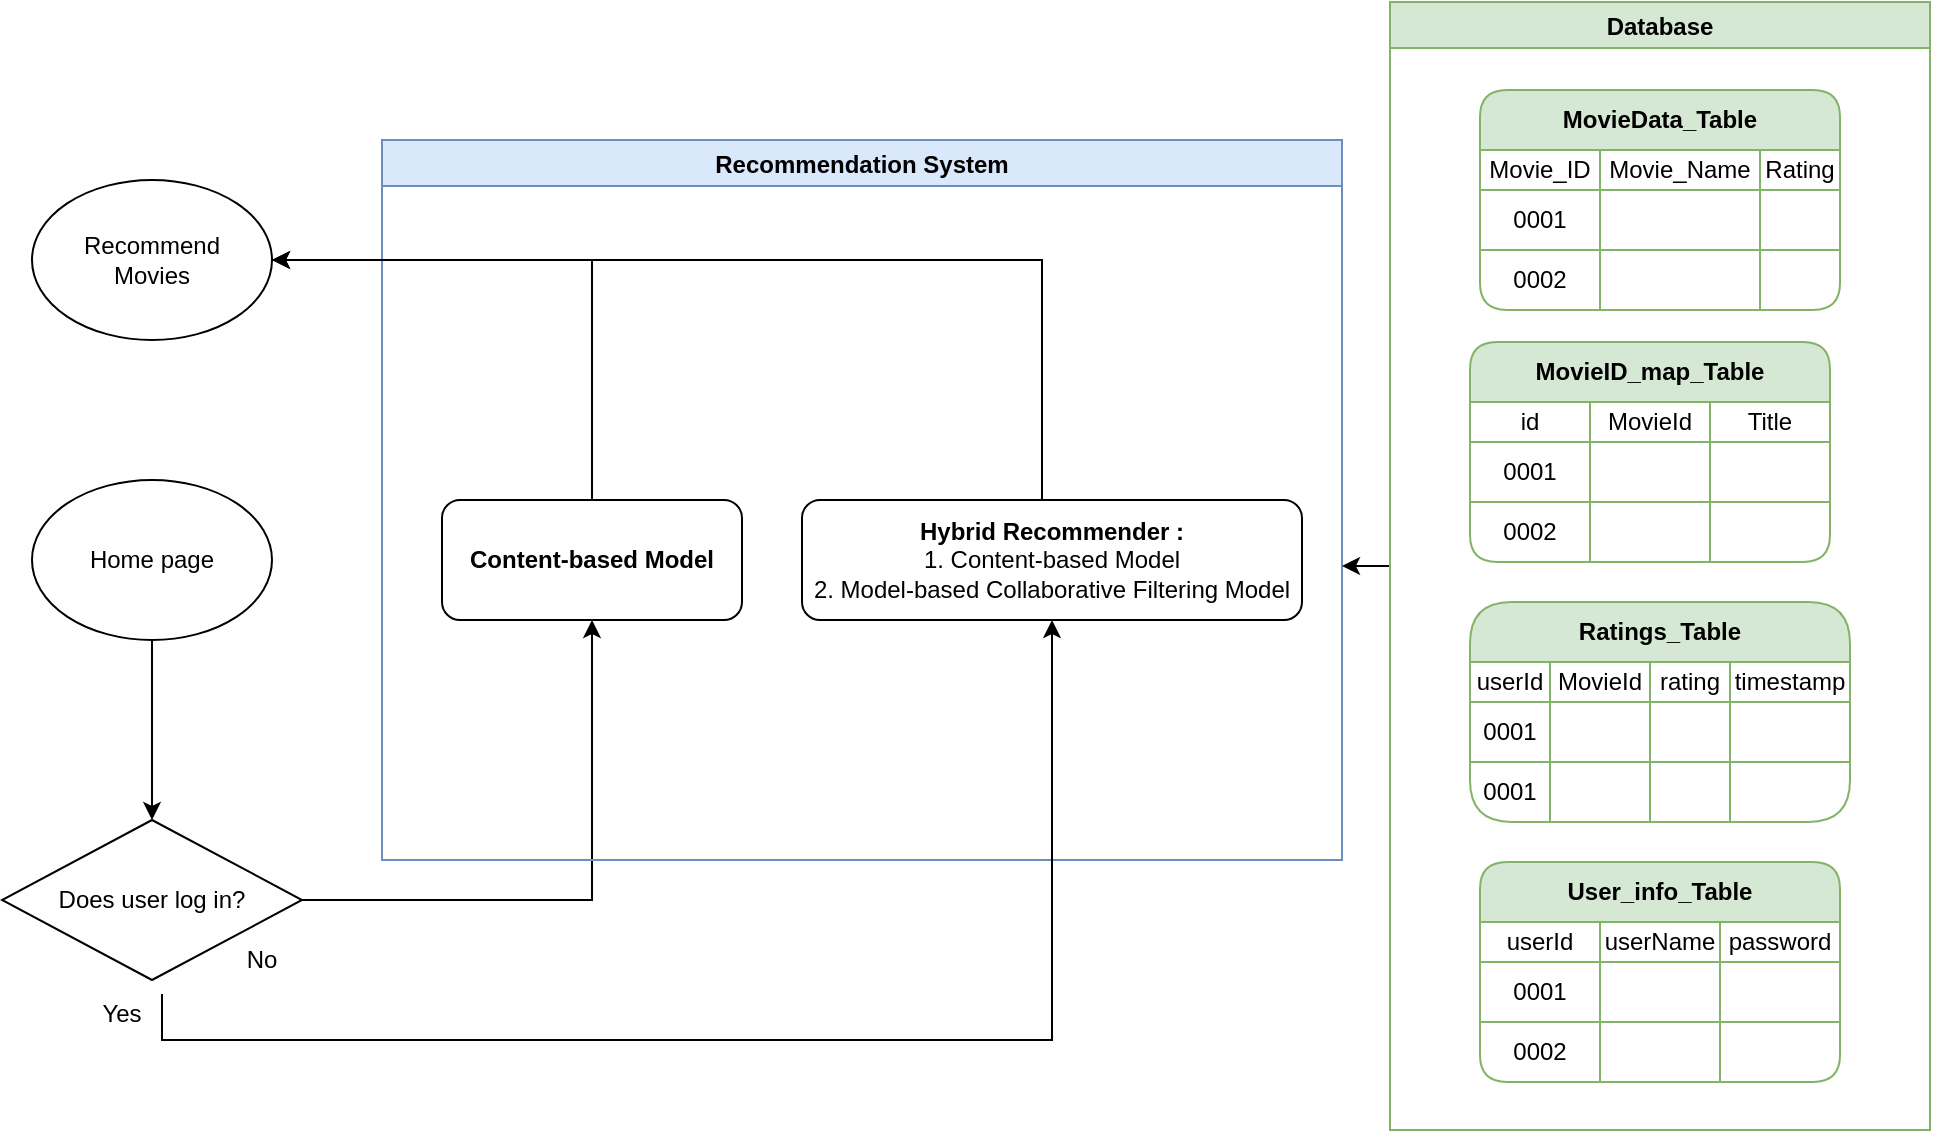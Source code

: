 <mxfile version="14.7.0" type="device"><diagram id="Wu_TjOYvDNyA60jcuC28" name="Page-2"><mxGraphModel dx="2048" dy="681" grid="1" gridSize="10" guides="1" tooltips="1" connect="1" arrows="1" fold="1" page="1" pageScale="1" pageWidth="827" pageHeight="1169" math="0" shadow="0"><root><mxCell id="RVfyo8kbkGlUKJo6bfLB-0"/><mxCell id="RVfyo8kbkGlUKJo6bfLB-1" parent="RVfyo8kbkGlUKJo6bfLB-0"/><mxCell id="ekNH00TsT2bLL3So63Nn-19" style="edgeStyle=orthogonalEdgeStyle;rounded=0;orthogonalLoop=1;jettySize=auto;html=1;exitX=1;exitY=0.5;exitDx=0;exitDy=0;" edge="1" parent="RVfyo8kbkGlUKJo6bfLB-1" source="7aoQz6fGAK7nfuwo52iN-37" target="7aoQz6fGAK7nfuwo52iN-64"><mxGeometry relative="1" as="geometry"/></mxCell><mxCell id="7aoQz6fGAK7nfuwo52iN-37" value="Does user log in?" style="rhombus;whiteSpace=wrap;html=1;" parent="RVfyo8kbkGlUKJo6bfLB-1" vertex="1"><mxGeometry x="-280" y="459" width="150" height="80" as="geometry"/></mxCell><mxCell id="7aoQz6fGAK7nfuwo52iN-56" value="Recommendation System" style="swimlane;startSize=23;fillColor=#dae8fc;strokeColor=#6c8ebf;" parent="RVfyo8kbkGlUKJo6bfLB-1" vertex="1"><mxGeometry x="-90" y="119" width="480" height="360" as="geometry"/></mxCell><mxCell id="7aoQz6fGAK7nfuwo52iN-64" value="&lt;span&gt;&lt;b&gt;Content-based Model&lt;/b&gt;&lt;/span&gt;" style="rounded=1;whiteSpace=wrap;html=1;" parent="7aoQz6fGAK7nfuwo52iN-56" vertex="1"><mxGeometry x="30" y="180" width="150" height="60" as="geometry"/></mxCell><mxCell id="7aoQz6fGAK7nfuwo52iN-67" value="&lt;b&gt;Hybrid Recommender :&lt;/b&gt;&lt;br&gt;1. Content-based Model&lt;br&gt;2. Model-based Collaborative Filtering Model" style="rounded=1;whiteSpace=wrap;html=1;" parent="7aoQz6fGAK7nfuwo52iN-56" vertex="1"><mxGeometry x="210" y="180" width="250" height="60" as="geometry"/></mxCell><mxCell id="7aoQz6fGAK7nfuwo52iN-260" style="edgeStyle=orthogonalEdgeStyle;rounded=0;orthogonalLoop=1;jettySize=auto;html=1;exitX=0.5;exitY=1;exitDx=0;exitDy=0;entryX=0.5;entryY=0;entryDx=0;entryDy=0;startSize=23;" parent="RVfyo8kbkGlUKJo6bfLB-1" source="7aoQz6fGAK7nfuwo52iN-168" target="7aoQz6fGAK7nfuwo52iN-37" edge="1"><mxGeometry relative="1" as="geometry"/></mxCell><mxCell id="7aoQz6fGAK7nfuwo52iN-168" value="Home page" style="ellipse;whiteSpace=wrap;html=1;" parent="RVfyo8kbkGlUKJo6bfLB-1" vertex="1"><mxGeometry x="-265" y="289" width="120" height="80" as="geometry"/></mxCell><mxCell id="7aoQz6fGAK7nfuwo52iN-171" value="Recommend&lt;br&gt;Movies" style="ellipse;whiteSpace=wrap;html=1;" parent="RVfyo8kbkGlUKJo6bfLB-1" vertex="1"><mxGeometry x="-265" y="139" width="120" height="80" as="geometry"/></mxCell><mxCell id="ekNH00TsT2bLL3So63Nn-20" style="edgeStyle=orthogonalEdgeStyle;rounded=0;orthogonalLoop=1;jettySize=auto;html=1;exitX=1;exitY=0;exitDx=0;exitDy=0;entryX=0.5;entryY=1;entryDx=0;entryDy=0;" edge="1" parent="RVfyo8kbkGlUKJo6bfLB-1" source="7aoQz6fGAK7nfuwo52iN-175" target="7aoQz6fGAK7nfuwo52iN-67"><mxGeometry relative="1" as="geometry"><Array as="points"><mxPoint x="-200" y="569"/><mxPoint x="245" y="569"/></Array></mxGeometry></mxCell><mxCell id="7aoQz6fGAK7nfuwo52iN-175" value="Yes" style="text;html=1;strokeColor=none;fillColor=none;align=center;verticalAlign=middle;whiteSpace=wrap;rounded=0;" parent="RVfyo8kbkGlUKJo6bfLB-1" vertex="1"><mxGeometry x="-240" y="546" width="40" height="20" as="geometry"/></mxCell><mxCell id="7aoQz6fGAK7nfuwo52iN-176" value="No" style="text;html=1;strokeColor=none;fillColor=none;align=center;verticalAlign=middle;whiteSpace=wrap;rounded=0;" parent="RVfyo8kbkGlUKJo6bfLB-1" vertex="1"><mxGeometry x="-170" y="519" width="40" height="20" as="geometry"/></mxCell><mxCell id="ekNH00TsT2bLL3So63Nn-63" style="edgeStyle=orthogonalEdgeStyle;rounded=0;orthogonalLoop=1;jettySize=auto;html=1;" edge="1" parent="RVfyo8kbkGlUKJo6bfLB-1" source="7aoQz6fGAK7nfuwo52iN-57"><mxGeometry relative="1" as="geometry"><mxPoint x="390.0" y="332" as="targetPoint"/></mxGeometry></mxCell><mxCell id="7aoQz6fGAK7nfuwo52iN-57" value="Database" style="swimlane;startSize=23;fillColor=#d5e8d4;strokeColor=#82b366;" parent="RVfyo8kbkGlUKJo6bfLB-1" vertex="1"><mxGeometry x="414" y="50" width="270" height="564" as="geometry"/></mxCell><mxCell id="7aoQz6fGAK7nfuwo52iN-177" value="MovieData_Table" style="shape=table;html=1;whiteSpace=wrap;startSize=30;container=1;collapsible=0;childLayout=tableLayout;fontStyle=1;align=center;shadow=0;fillColor=#d5e8d4;strokeColor=#82b366;rounded=1;" parent="7aoQz6fGAK7nfuwo52iN-57" vertex="1"><mxGeometry x="45" y="44" width="180" height="110" as="geometry"/></mxCell><mxCell id="7aoQz6fGAK7nfuwo52iN-178" value="" style="shape=partialRectangle;html=1;whiteSpace=wrap;collapsible=0;dropTarget=0;pointerEvents=0;fillColor=none;top=0;left=0;bottom=0;right=0;points=[[0,0.5],[1,0.5]];portConstraint=eastwest;" parent="7aoQz6fGAK7nfuwo52iN-177" vertex="1"><mxGeometry y="30" width="180" height="20" as="geometry"/></mxCell><mxCell id="7aoQz6fGAK7nfuwo52iN-179" value="&lt;span&gt;Movie_ID&lt;/span&gt;" style="shape=partialRectangle;html=1;whiteSpace=wrap;connectable=0;fillColor=none;top=0;left=0;bottom=0;right=0;overflow=hidden;" parent="7aoQz6fGAK7nfuwo52iN-178" vertex="1"><mxGeometry width="60" height="20" as="geometry"/></mxCell><mxCell id="7aoQz6fGAK7nfuwo52iN-180" value="Movie_Name" style="shape=partialRectangle;html=1;whiteSpace=wrap;connectable=0;fillColor=none;top=0;left=0;bottom=0;right=0;overflow=hidden;" parent="7aoQz6fGAK7nfuwo52iN-178" vertex="1"><mxGeometry x="60" width="80" height="20" as="geometry"/></mxCell><mxCell id="7aoQz6fGAK7nfuwo52iN-181" value="Rating" style="shape=partialRectangle;html=1;whiteSpace=wrap;connectable=0;fillColor=none;top=0;left=0;bottom=0;right=0;overflow=hidden;" parent="7aoQz6fGAK7nfuwo52iN-178" vertex="1"><mxGeometry x="140" width="40" height="20" as="geometry"/></mxCell><mxCell id="7aoQz6fGAK7nfuwo52iN-182" value="" style="shape=partialRectangle;html=1;whiteSpace=wrap;collapsible=0;dropTarget=0;pointerEvents=0;fillColor=none;top=0;left=0;bottom=0;right=0;points=[[0,0.5],[1,0.5]];portConstraint=eastwest;" parent="7aoQz6fGAK7nfuwo52iN-177" vertex="1"><mxGeometry y="50" width="180" height="30" as="geometry"/></mxCell><mxCell id="7aoQz6fGAK7nfuwo52iN-183" value="0001" style="shape=partialRectangle;html=1;whiteSpace=wrap;connectable=0;fillColor=none;top=0;left=0;bottom=0;right=0;overflow=hidden;" parent="7aoQz6fGAK7nfuwo52iN-182" vertex="1"><mxGeometry width="60" height="30" as="geometry"/></mxCell><mxCell id="7aoQz6fGAK7nfuwo52iN-184" value="" style="shape=partialRectangle;html=1;whiteSpace=wrap;connectable=0;fillColor=none;top=0;left=0;bottom=0;right=0;overflow=hidden;" parent="7aoQz6fGAK7nfuwo52iN-182" vertex="1"><mxGeometry x="60" width="80" height="30" as="geometry"/></mxCell><mxCell id="7aoQz6fGAK7nfuwo52iN-185" value="" style="shape=partialRectangle;html=1;whiteSpace=wrap;connectable=0;fillColor=none;top=0;left=0;bottom=0;right=0;overflow=hidden;" parent="7aoQz6fGAK7nfuwo52iN-182" vertex="1"><mxGeometry x="140" width="40" height="30" as="geometry"/></mxCell><mxCell id="7aoQz6fGAK7nfuwo52iN-186" value="" style="shape=partialRectangle;html=1;whiteSpace=wrap;collapsible=0;dropTarget=0;pointerEvents=0;fillColor=none;top=0;left=0;bottom=0;right=0;points=[[0,0.5],[1,0.5]];portConstraint=eastwest;" parent="7aoQz6fGAK7nfuwo52iN-177" vertex="1"><mxGeometry y="80" width="180" height="30" as="geometry"/></mxCell><mxCell id="7aoQz6fGAK7nfuwo52iN-187" value="0002" style="shape=partialRectangle;html=1;whiteSpace=wrap;connectable=0;fillColor=none;top=0;left=0;bottom=0;right=0;overflow=hidden;" parent="7aoQz6fGAK7nfuwo52iN-186" vertex="1"><mxGeometry width="60" height="30" as="geometry"/></mxCell><mxCell id="7aoQz6fGAK7nfuwo52iN-188" value="" style="shape=partialRectangle;html=1;whiteSpace=wrap;connectable=0;fillColor=none;top=0;left=0;bottom=0;right=0;overflow=hidden;" parent="7aoQz6fGAK7nfuwo52iN-186" vertex="1"><mxGeometry x="60" width="80" height="30" as="geometry"/></mxCell><mxCell id="7aoQz6fGAK7nfuwo52iN-189" value="" style="shape=partialRectangle;html=1;whiteSpace=wrap;connectable=0;fillColor=none;top=0;left=0;bottom=0;right=0;overflow=hidden;" parent="7aoQz6fGAK7nfuwo52iN-186" vertex="1"><mxGeometry x="140" width="40" height="30" as="geometry"/></mxCell><mxCell id="ekNH00TsT2bLL3So63Nn-6" value="MovieID_map_Table" style="shape=table;html=1;whiteSpace=wrap;startSize=30;container=1;collapsible=0;childLayout=tableLayout;fontStyle=1;align=center;shadow=0;fillColor=#d5e8d4;strokeColor=#82b366;rounded=1;" vertex="1" parent="7aoQz6fGAK7nfuwo52iN-57"><mxGeometry x="40" y="170" width="180" height="110" as="geometry"/></mxCell><mxCell id="ekNH00TsT2bLL3So63Nn-7" value="" style="shape=partialRectangle;html=1;whiteSpace=wrap;collapsible=0;dropTarget=0;pointerEvents=0;fillColor=none;top=0;left=0;bottom=0;right=0;points=[[0,0.5],[1,0.5]];portConstraint=eastwest;" vertex="1" parent="ekNH00TsT2bLL3So63Nn-6"><mxGeometry y="30" width="180" height="20" as="geometry"/></mxCell><mxCell id="ekNH00TsT2bLL3So63Nn-8" value="&lt;span&gt;id&lt;/span&gt;" style="shape=partialRectangle;html=1;whiteSpace=wrap;connectable=0;fillColor=none;top=0;left=0;bottom=0;right=0;overflow=hidden;" vertex="1" parent="ekNH00TsT2bLL3So63Nn-7"><mxGeometry width="60" height="20" as="geometry"/></mxCell><mxCell id="ekNH00TsT2bLL3So63Nn-9" value="MovieId" style="shape=partialRectangle;html=1;whiteSpace=wrap;connectable=0;fillColor=none;top=0;left=0;bottom=0;right=0;overflow=hidden;" vertex="1" parent="ekNH00TsT2bLL3So63Nn-7"><mxGeometry x="60" width="60" height="20" as="geometry"/></mxCell><mxCell id="ekNH00TsT2bLL3So63Nn-10" value="Title" style="shape=partialRectangle;html=1;whiteSpace=wrap;connectable=0;fillColor=none;top=0;left=0;bottom=0;right=0;overflow=hidden;" vertex="1" parent="ekNH00TsT2bLL3So63Nn-7"><mxGeometry x="120" width="60" height="20" as="geometry"/></mxCell><mxCell id="ekNH00TsT2bLL3So63Nn-11" value="" style="shape=partialRectangle;html=1;whiteSpace=wrap;collapsible=0;dropTarget=0;pointerEvents=0;fillColor=none;top=0;left=0;bottom=0;right=0;points=[[0,0.5],[1,0.5]];portConstraint=eastwest;" vertex="1" parent="ekNH00TsT2bLL3So63Nn-6"><mxGeometry y="50" width="180" height="30" as="geometry"/></mxCell><mxCell id="ekNH00TsT2bLL3So63Nn-12" value="0001" style="shape=partialRectangle;html=1;whiteSpace=wrap;connectable=0;fillColor=none;top=0;left=0;bottom=0;right=0;overflow=hidden;" vertex="1" parent="ekNH00TsT2bLL3So63Nn-11"><mxGeometry width="60" height="30" as="geometry"/></mxCell><mxCell id="ekNH00TsT2bLL3So63Nn-13" value="" style="shape=partialRectangle;html=1;whiteSpace=wrap;connectable=0;fillColor=none;top=0;left=0;bottom=0;right=0;overflow=hidden;" vertex="1" parent="ekNH00TsT2bLL3So63Nn-11"><mxGeometry x="60" width="60" height="30" as="geometry"/></mxCell><mxCell id="ekNH00TsT2bLL3So63Nn-14" value="" style="shape=partialRectangle;html=1;whiteSpace=wrap;connectable=0;fillColor=none;top=0;left=0;bottom=0;right=0;overflow=hidden;" vertex="1" parent="ekNH00TsT2bLL3So63Nn-11"><mxGeometry x="120" width="60" height="30" as="geometry"/></mxCell><mxCell id="ekNH00TsT2bLL3So63Nn-15" value="" style="shape=partialRectangle;html=1;whiteSpace=wrap;collapsible=0;dropTarget=0;pointerEvents=0;fillColor=none;top=0;left=0;bottom=0;right=0;points=[[0,0.5],[1,0.5]];portConstraint=eastwest;" vertex="1" parent="ekNH00TsT2bLL3So63Nn-6"><mxGeometry y="80" width="180" height="30" as="geometry"/></mxCell><mxCell id="ekNH00TsT2bLL3So63Nn-16" value="0002" style="shape=partialRectangle;html=1;whiteSpace=wrap;connectable=0;fillColor=none;top=0;left=0;bottom=0;right=0;overflow=hidden;" vertex="1" parent="ekNH00TsT2bLL3So63Nn-15"><mxGeometry width="60" height="30" as="geometry"/></mxCell><mxCell id="ekNH00TsT2bLL3So63Nn-17" value="" style="shape=partialRectangle;html=1;whiteSpace=wrap;connectable=0;fillColor=none;top=0;left=0;bottom=0;right=0;overflow=hidden;" vertex="1" parent="ekNH00TsT2bLL3So63Nn-15"><mxGeometry x="60" width="60" height="30" as="geometry"/></mxCell><mxCell id="ekNH00TsT2bLL3So63Nn-18" value="" style="shape=partialRectangle;html=1;whiteSpace=wrap;connectable=0;fillColor=none;top=0;left=0;bottom=0;right=0;overflow=hidden;" vertex="1" parent="ekNH00TsT2bLL3So63Nn-15"><mxGeometry x="120" width="60" height="30" as="geometry"/></mxCell><mxCell id="ekNH00TsT2bLL3So63Nn-27" value="Ratings_Table" style="shape=table;html=1;whiteSpace=wrap;startSize=30;container=1;collapsible=0;childLayout=tableLayout;fontStyle=1;align=center;shadow=0;fillColor=#d5e8d4;strokeColor=#82b366;rounded=1;arcSize=23;" vertex="1" parent="7aoQz6fGAK7nfuwo52iN-57"><mxGeometry x="40" y="300" width="190" height="110" as="geometry"/></mxCell><mxCell id="ekNH00TsT2bLL3So63Nn-28" value="" style="shape=partialRectangle;html=1;whiteSpace=wrap;collapsible=0;dropTarget=0;pointerEvents=0;fillColor=none;top=0;left=0;bottom=0;right=0;points=[[0,0.5],[1,0.5]];portConstraint=eastwest;" vertex="1" parent="ekNH00TsT2bLL3So63Nn-27"><mxGeometry y="30" width="190" height="20" as="geometry"/></mxCell><mxCell id="ekNH00TsT2bLL3So63Nn-29" value="&lt;span&gt;userId&lt;/span&gt;" style="shape=partialRectangle;html=1;whiteSpace=wrap;connectable=0;fillColor=none;top=0;left=0;bottom=0;right=0;overflow=hidden;" vertex="1" parent="ekNH00TsT2bLL3So63Nn-28"><mxGeometry width="40" height="20" as="geometry"/></mxCell><mxCell id="ekNH00TsT2bLL3So63Nn-30" value="MovieId" style="shape=partialRectangle;html=1;whiteSpace=wrap;connectable=0;fillColor=none;top=0;left=0;bottom=0;right=0;overflow=hidden;" vertex="1" parent="ekNH00TsT2bLL3So63Nn-28"><mxGeometry x="40" width="50" height="20" as="geometry"/></mxCell><mxCell id="ekNH00TsT2bLL3So63Nn-31" value="rating" style="shape=partialRectangle;html=1;whiteSpace=wrap;connectable=0;fillColor=none;top=0;left=0;bottom=0;right=0;overflow=hidden;" vertex="1" parent="ekNH00TsT2bLL3So63Nn-28"><mxGeometry x="90" width="40" height="20" as="geometry"/></mxCell><mxCell id="ekNH00TsT2bLL3So63Nn-32" value="timestamp" style="shape=partialRectangle;html=1;whiteSpace=wrap;connectable=0;fillColor=none;top=0;left=0;bottom=0;right=0;overflow=hidden;" vertex="1" parent="ekNH00TsT2bLL3So63Nn-28"><mxGeometry x="130" width="60" height="20" as="geometry"/></mxCell><mxCell id="ekNH00TsT2bLL3So63Nn-33" value="" style="shape=partialRectangle;html=1;whiteSpace=wrap;collapsible=0;dropTarget=0;pointerEvents=0;fillColor=none;top=0;left=0;bottom=0;right=0;points=[[0,0.5],[1,0.5]];portConstraint=eastwest;" vertex="1" parent="ekNH00TsT2bLL3So63Nn-27"><mxGeometry y="50" width="190" height="30" as="geometry"/></mxCell><mxCell id="ekNH00TsT2bLL3So63Nn-34" value="0001" style="shape=partialRectangle;html=1;whiteSpace=wrap;connectable=0;fillColor=none;top=0;left=0;bottom=0;right=0;overflow=hidden;" vertex="1" parent="ekNH00TsT2bLL3So63Nn-33"><mxGeometry width="40" height="30" as="geometry"/></mxCell><mxCell id="ekNH00TsT2bLL3So63Nn-35" value="" style="shape=partialRectangle;html=1;whiteSpace=wrap;connectable=0;fillColor=none;top=0;left=0;bottom=0;right=0;overflow=hidden;" vertex="1" parent="ekNH00TsT2bLL3So63Nn-33"><mxGeometry x="40" width="50" height="30" as="geometry"/></mxCell><mxCell id="ekNH00TsT2bLL3So63Nn-36" value="" style="shape=partialRectangle;html=1;whiteSpace=wrap;connectable=0;fillColor=none;top=0;left=0;bottom=0;right=0;overflow=hidden;" vertex="1" parent="ekNH00TsT2bLL3So63Nn-33"><mxGeometry x="90" width="40" height="30" as="geometry"/></mxCell><mxCell id="ekNH00TsT2bLL3So63Nn-37" style="shape=partialRectangle;html=1;whiteSpace=wrap;connectable=0;fillColor=none;top=0;left=0;bottom=0;right=0;overflow=hidden;" vertex="1" parent="ekNH00TsT2bLL3So63Nn-33"><mxGeometry x="130" width="60" height="30" as="geometry"/></mxCell><mxCell id="ekNH00TsT2bLL3So63Nn-38" value="" style="shape=partialRectangle;html=1;whiteSpace=wrap;collapsible=0;dropTarget=0;pointerEvents=0;fillColor=none;top=0;left=0;bottom=0;right=0;points=[[0,0.5],[1,0.5]];portConstraint=eastwest;" vertex="1" parent="ekNH00TsT2bLL3So63Nn-27"><mxGeometry y="80" width="190" height="30" as="geometry"/></mxCell><mxCell id="ekNH00TsT2bLL3So63Nn-39" value="0001" style="shape=partialRectangle;html=1;whiteSpace=wrap;connectable=0;fillColor=none;top=0;left=0;bottom=0;right=0;overflow=hidden;" vertex="1" parent="ekNH00TsT2bLL3So63Nn-38"><mxGeometry width="40" height="30" as="geometry"/></mxCell><mxCell id="ekNH00TsT2bLL3So63Nn-40" value="" style="shape=partialRectangle;html=1;whiteSpace=wrap;connectable=0;fillColor=none;top=0;left=0;bottom=0;right=0;overflow=hidden;" vertex="1" parent="ekNH00TsT2bLL3So63Nn-38"><mxGeometry x="40" width="50" height="30" as="geometry"/></mxCell><mxCell id="ekNH00TsT2bLL3So63Nn-41" value="" style="shape=partialRectangle;html=1;whiteSpace=wrap;connectable=0;fillColor=none;top=0;left=0;bottom=0;right=0;overflow=hidden;" vertex="1" parent="ekNH00TsT2bLL3So63Nn-38"><mxGeometry x="90" width="40" height="30" as="geometry"/></mxCell><mxCell id="ekNH00TsT2bLL3So63Nn-42" style="shape=partialRectangle;html=1;whiteSpace=wrap;connectable=0;fillColor=none;top=0;left=0;bottom=0;right=0;overflow=hidden;" vertex="1" parent="ekNH00TsT2bLL3So63Nn-38"><mxGeometry x="130" width="60" height="30" as="geometry"/></mxCell><mxCell id="ekNH00TsT2bLL3So63Nn-48" value="User_info_Table" style="shape=table;html=1;whiteSpace=wrap;startSize=30;container=1;collapsible=0;childLayout=tableLayout;fontStyle=1;align=center;shadow=0;fillColor=#d5e8d4;strokeColor=#82b366;rounded=1;" vertex="1" parent="7aoQz6fGAK7nfuwo52iN-57"><mxGeometry x="45" y="430" width="180" height="110" as="geometry"/></mxCell><mxCell id="ekNH00TsT2bLL3So63Nn-49" value="" style="shape=partialRectangle;html=1;whiteSpace=wrap;collapsible=0;dropTarget=0;pointerEvents=0;fillColor=none;top=0;left=0;bottom=0;right=0;points=[[0,0.5],[1,0.5]];portConstraint=eastwest;" vertex="1" parent="ekNH00TsT2bLL3So63Nn-48"><mxGeometry y="30" width="180" height="20" as="geometry"/></mxCell><mxCell id="ekNH00TsT2bLL3So63Nn-50" value="userId" style="shape=partialRectangle;html=1;whiteSpace=wrap;connectable=0;fillColor=none;top=0;left=0;bottom=0;right=0;overflow=hidden;" vertex="1" parent="ekNH00TsT2bLL3So63Nn-49"><mxGeometry width="60" height="20" as="geometry"/></mxCell><mxCell id="ekNH00TsT2bLL3So63Nn-51" value="userName" style="shape=partialRectangle;html=1;whiteSpace=wrap;connectable=0;fillColor=none;top=0;left=0;bottom=0;right=0;overflow=hidden;" vertex="1" parent="ekNH00TsT2bLL3So63Nn-49"><mxGeometry x="60" width="60" height="20" as="geometry"/></mxCell><mxCell id="ekNH00TsT2bLL3So63Nn-52" value="password" style="shape=partialRectangle;html=1;whiteSpace=wrap;connectable=0;fillColor=none;top=0;left=0;bottom=0;right=0;overflow=hidden;" vertex="1" parent="ekNH00TsT2bLL3So63Nn-49"><mxGeometry x="120" width="60" height="20" as="geometry"/></mxCell><mxCell id="ekNH00TsT2bLL3So63Nn-53" value="" style="shape=partialRectangle;html=1;whiteSpace=wrap;collapsible=0;dropTarget=0;pointerEvents=0;fillColor=none;top=0;left=0;bottom=0;right=0;points=[[0,0.5],[1,0.5]];portConstraint=eastwest;" vertex="1" parent="ekNH00TsT2bLL3So63Nn-48"><mxGeometry y="50" width="180" height="30" as="geometry"/></mxCell><mxCell id="ekNH00TsT2bLL3So63Nn-54" value="0001" style="shape=partialRectangle;html=1;whiteSpace=wrap;connectable=0;fillColor=none;top=0;left=0;bottom=0;right=0;overflow=hidden;" vertex="1" parent="ekNH00TsT2bLL3So63Nn-53"><mxGeometry width="60" height="30" as="geometry"/></mxCell><mxCell id="ekNH00TsT2bLL3So63Nn-55" value="" style="shape=partialRectangle;html=1;whiteSpace=wrap;connectable=0;fillColor=none;top=0;left=0;bottom=0;right=0;overflow=hidden;" vertex="1" parent="ekNH00TsT2bLL3So63Nn-53"><mxGeometry x="60" width="60" height="30" as="geometry"/></mxCell><mxCell id="ekNH00TsT2bLL3So63Nn-56" value="" style="shape=partialRectangle;html=1;whiteSpace=wrap;connectable=0;fillColor=none;top=0;left=0;bottom=0;right=0;overflow=hidden;" vertex="1" parent="ekNH00TsT2bLL3So63Nn-53"><mxGeometry x="120" width="60" height="30" as="geometry"/></mxCell><mxCell id="ekNH00TsT2bLL3So63Nn-57" value="" style="shape=partialRectangle;html=1;whiteSpace=wrap;collapsible=0;dropTarget=0;pointerEvents=0;fillColor=none;top=0;left=0;bottom=0;right=0;points=[[0,0.5],[1,0.5]];portConstraint=eastwest;" vertex="1" parent="ekNH00TsT2bLL3So63Nn-48"><mxGeometry y="80" width="180" height="30" as="geometry"/></mxCell><mxCell id="ekNH00TsT2bLL3So63Nn-58" value="0002" style="shape=partialRectangle;html=1;whiteSpace=wrap;connectable=0;fillColor=none;top=0;left=0;bottom=0;right=0;overflow=hidden;" vertex="1" parent="ekNH00TsT2bLL3So63Nn-57"><mxGeometry width="60" height="30" as="geometry"/></mxCell><mxCell id="ekNH00TsT2bLL3So63Nn-59" value="" style="shape=partialRectangle;html=1;whiteSpace=wrap;connectable=0;fillColor=none;top=0;left=0;bottom=0;right=0;overflow=hidden;" vertex="1" parent="ekNH00TsT2bLL3So63Nn-57"><mxGeometry x="60" width="60" height="30" as="geometry"/></mxCell><mxCell id="ekNH00TsT2bLL3So63Nn-60" value="" style="shape=partialRectangle;html=1;whiteSpace=wrap;connectable=0;fillColor=none;top=0;left=0;bottom=0;right=0;overflow=hidden;" vertex="1" parent="ekNH00TsT2bLL3So63Nn-57"><mxGeometry x="120" width="60" height="30" as="geometry"/></mxCell><mxCell id="ekNH00TsT2bLL3So63Nn-21" style="edgeStyle=orthogonalEdgeStyle;rounded=0;orthogonalLoop=1;jettySize=auto;html=1;exitX=0.5;exitY=0;exitDx=0;exitDy=0;entryX=1;entryY=0.5;entryDx=0;entryDy=0;" edge="1" parent="RVfyo8kbkGlUKJo6bfLB-1" source="7aoQz6fGAK7nfuwo52iN-64" target="7aoQz6fGAK7nfuwo52iN-171"><mxGeometry relative="1" as="geometry"/></mxCell><mxCell id="ekNH00TsT2bLL3So63Nn-22" style="edgeStyle=orthogonalEdgeStyle;rounded=0;orthogonalLoop=1;jettySize=auto;html=1;entryX=1;entryY=0.5;entryDx=0;entryDy=0;" edge="1" parent="RVfyo8kbkGlUKJo6bfLB-1" source="7aoQz6fGAK7nfuwo52iN-67" target="7aoQz6fGAK7nfuwo52iN-171"><mxGeometry relative="1" as="geometry"><Array as="points"><mxPoint x="240" y="179"/></Array></mxGeometry></mxCell></root></mxGraphModel></diagram></mxfile>
